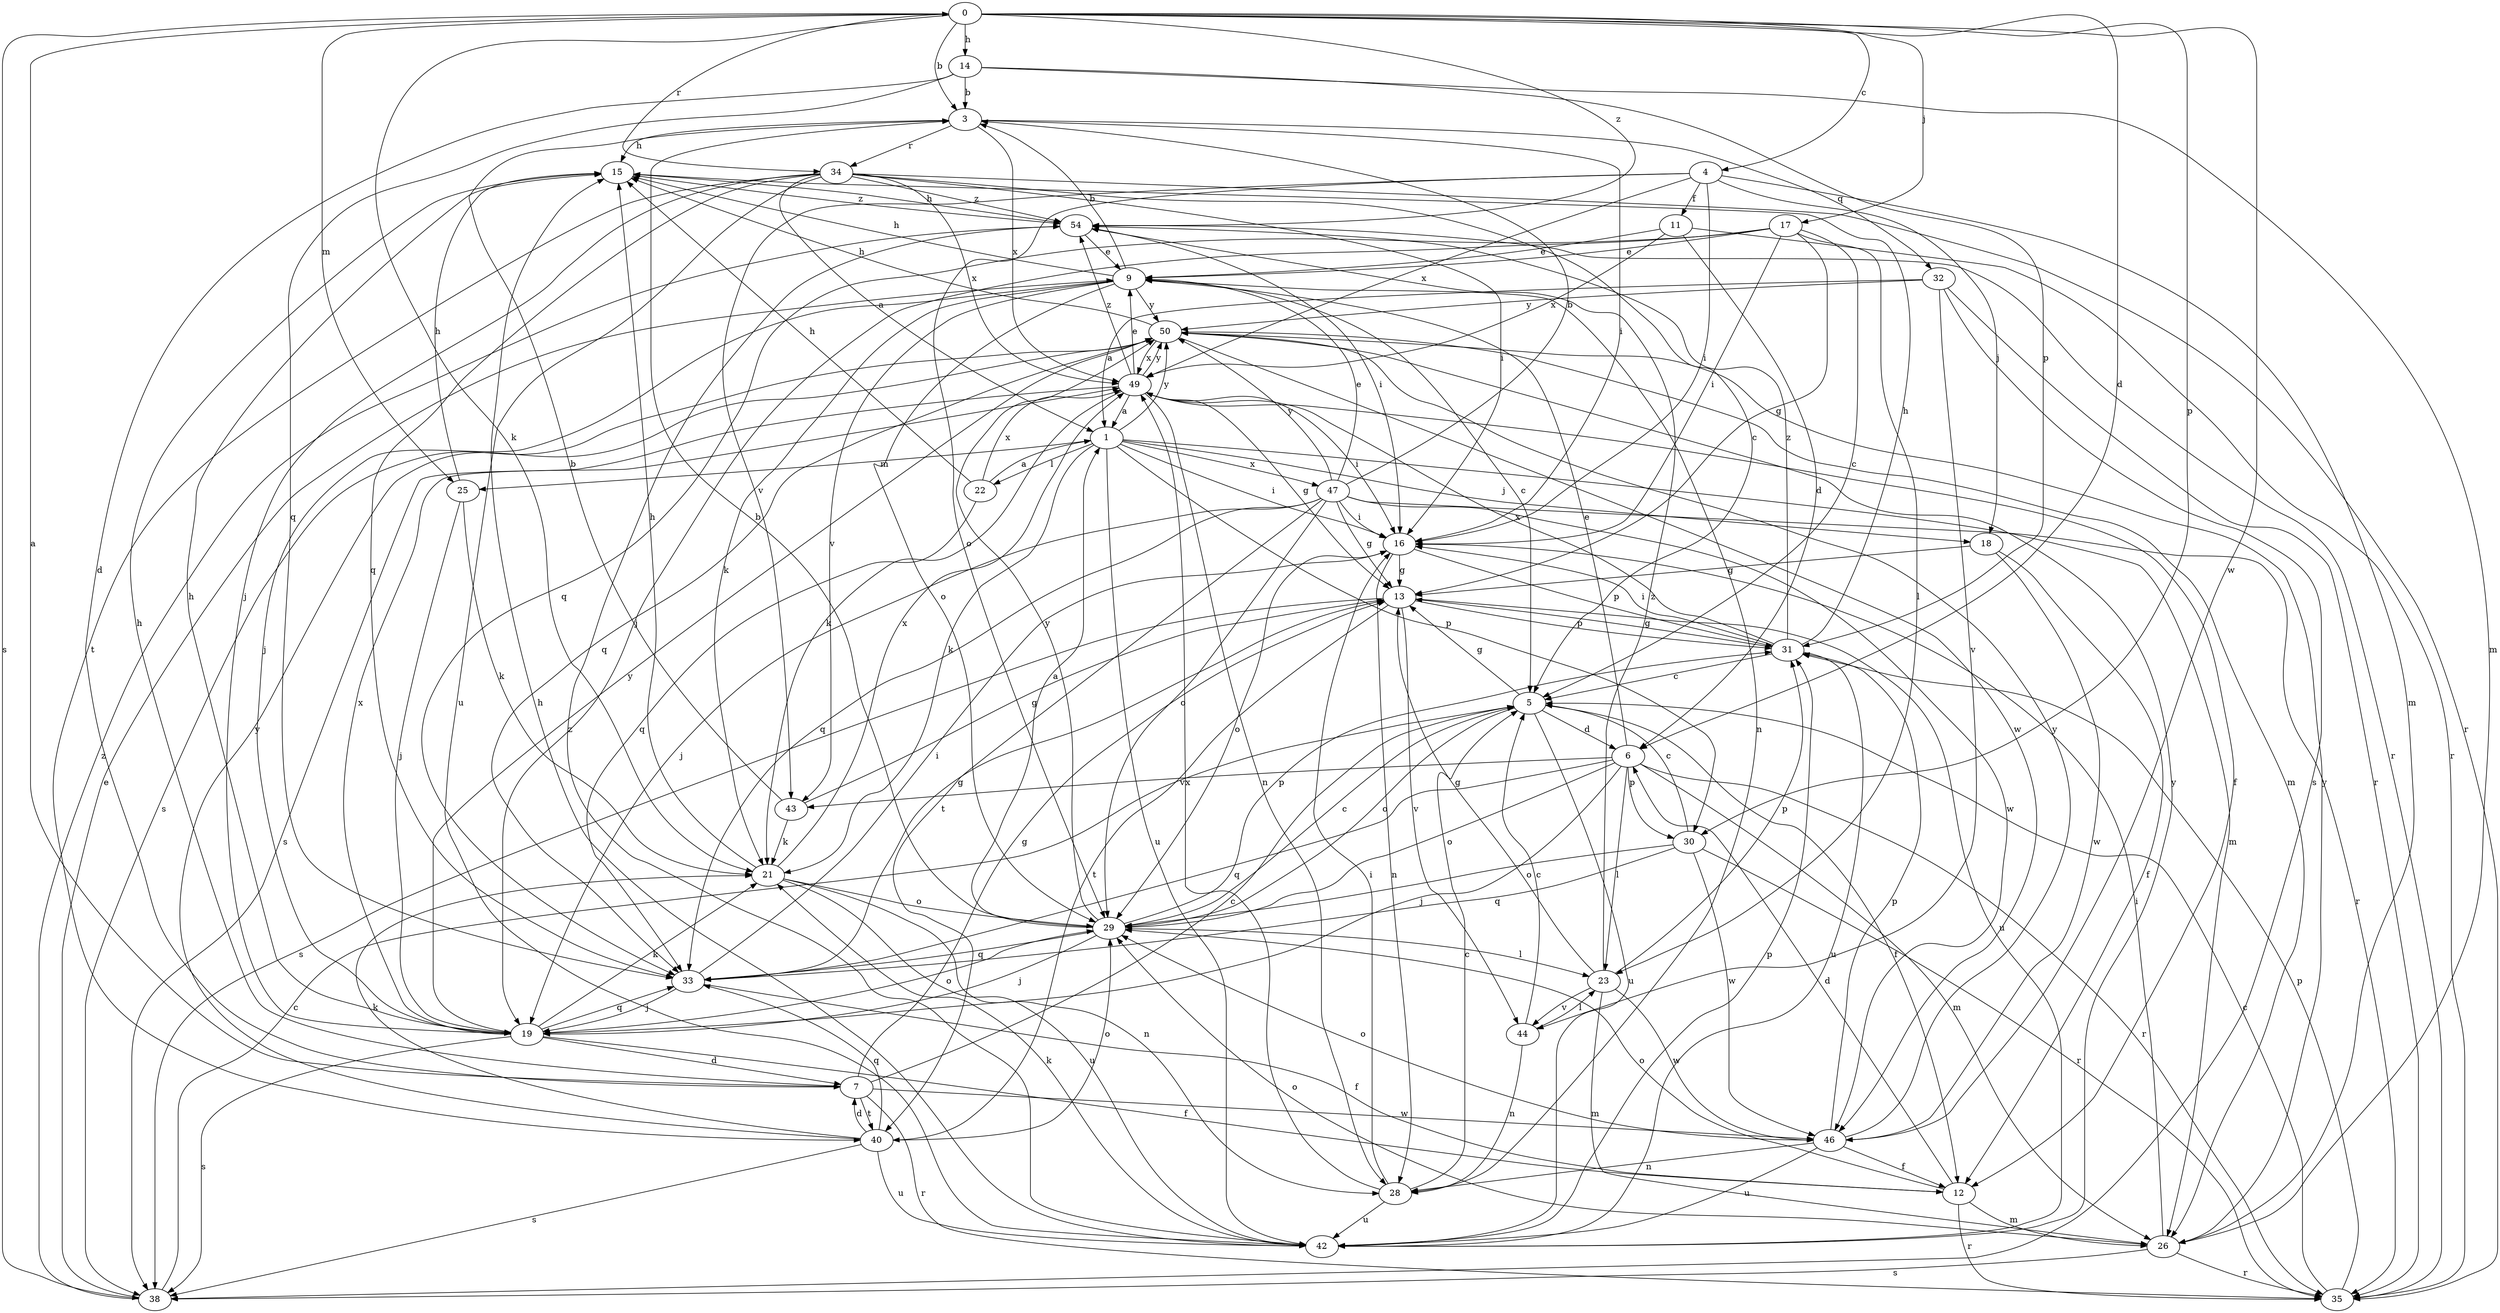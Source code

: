 strict digraph  {
0;
1;
3;
4;
5;
6;
7;
9;
11;
12;
13;
14;
15;
16;
17;
18;
19;
21;
22;
23;
25;
26;
28;
29;
30;
31;
32;
33;
34;
35;
38;
40;
42;
43;
44;
46;
47;
49;
50;
54;
0 -> 3  [label=b];
0 -> 4  [label=c];
0 -> 6  [label=d];
0 -> 14  [label=h];
0 -> 17  [label=j];
0 -> 21  [label=k];
0 -> 25  [label=m];
0 -> 30  [label=p];
0 -> 34  [label=r];
0 -> 38  [label=s];
0 -> 46  [label=w];
0 -> 54  [label=z];
1 -> 16  [label=i];
1 -> 18  [label=j];
1 -> 21  [label=k];
1 -> 22  [label=l];
1 -> 25  [label=m];
1 -> 26  [label=m];
1 -> 30  [label=p];
1 -> 42  [label=u];
1 -> 47  [label=x];
1 -> 50  [label=y];
3 -> 15  [label=h];
3 -> 16  [label=i];
3 -> 32  [label=q];
3 -> 34  [label=r];
3 -> 49  [label=x];
4 -> 11  [label=f];
4 -> 16  [label=i];
4 -> 18  [label=j];
4 -> 26  [label=m];
4 -> 29  [label=o];
4 -> 43  [label=v];
4 -> 49  [label=x];
5 -> 6  [label=d];
5 -> 12  [label=f];
5 -> 13  [label=g];
5 -> 29  [label=o];
5 -> 42  [label=u];
6 -> 9  [label=e];
6 -> 19  [label=j];
6 -> 23  [label=l];
6 -> 26  [label=m];
6 -> 29  [label=o];
6 -> 30  [label=p];
6 -> 33  [label=q];
6 -> 35  [label=r];
6 -> 43  [label=v];
7 -> 0  [label=a];
7 -> 5  [label=c];
7 -> 13  [label=g];
7 -> 15  [label=h];
7 -> 35  [label=r];
7 -> 40  [label=t];
7 -> 46  [label=w];
9 -> 3  [label=b];
9 -> 5  [label=c];
9 -> 15  [label=h];
9 -> 19  [label=j];
9 -> 21  [label=k];
9 -> 28  [label=n];
9 -> 29  [label=o];
9 -> 43  [label=v];
9 -> 50  [label=y];
11 -> 6  [label=d];
11 -> 9  [label=e];
11 -> 35  [label=r];
11 -> 49  [label=x];
12 -> 6  [label=d];
12 -> 26  [label=m];
12 -> 29  [label=o];
12 -> 35  [label=r];
13 -> 31  [label=p];
13 -> 38  [label=s];
13 -> 40  [label=t];
13 -> 42  [label=u];
13 -> 44  [label=v];
14 -> 3  [label=b];
14 -> 7  [label=d];
14 -> 26  [label=m];
14 -> 31  [label=p];
14 -> 33  [label=q];
15 -> 54  [label=z];
16 -> 13  [label=g];
16 -> 28  [label=n];
16 -> 29  [label=o];
16 -> 31  [label=p];
17 -> 5  [label=c];
17 -> 9  [label=e];
17 -> 13  [label=g];
17 -> 16  [label=i];
17 -> 19  [label=j];
17 -> 23  [label=l];
17 -> 33  [label=q];
18 -> 12  [label=f];
18 -> 13  [label=g];
18 -> 46  [label=w];
19 -> 7  [label=d];
19 -> 12  [label=f];
19 -> 15  [label=h];
19 -> 21  [label=k];
19 -> 29  [label=o];
19 -> 33  [label=q];
19 -> 38  [label=s];
19 -> 49  [label=x];
19 -> 50  [label=y];
21 -> 15  [label=h];
21 -> 28  [label=n];
21 -> 29  [label=o];
21 -> 42  [label=u];
21 -> 49  [label=x];
22 -> 1  [label=a];
22 -> 15  [label=h];
22 -> 33  [label=q];
22 -> 49  [label=x];
23 -> 13  [label=g];
23 -> 26  [label=m];
23 -> 31  [label=p];
23 -> 44  [label=v];
23 -> 46  [label=w];
23 -> 54  [label=z];
25 -> 15  [label=h];
25 -> 19  [label=j];
25 -> 21  [label=k];
26 -> 16  [label=i];
26 -> 29  [label=o];
26 -> 35  [label=r];
26 -> 38  [label=s];
26 -> 50  [label=y];
28 -> 5  [label=c];
28 -> 16  [label=i];
28 -> 42  [label=u];
28 -> 49  [label=x];
29 -> 1  [label=a];
29 -> 3  [label=b];
29 -> 5  [label=c];
29 -> 19  [label=j];
29 -> 23  [label=l];
29 -> 31  [label=p];
29 -> 33  [label=q];
29 -> 50  [label=y];
30 -> 5  [label=c];
30 -> 29  [label=o];
30 -> 33  [label=q];
30 -> 35  [label=r];
30 -> 46  [label=w];
31 -> 5  [label=c];
31 -> 13  [label=g];
31 -> 15  [label=h];
31 -> 16  [label=i];
31 -> 42  [label=u];
31 -> 49  [label=x];
31 -> 54  [label=z];
32 -> 1  [label=a];
32 -> 35  [label=r];
32 -> 38  [label=s];
32 -> 44  [label=v];
32 -> 50  [label=y];
33 -> 12  [label=f];
33 -> 13  [label=g];
33 -> 16  [label=i];
33 -> 19  [label=j];
34 -> 1  [label=a];
34 -> 5  [label=c];
34 -> 16  [label=i];
34 -> 19  [label=j];
34 -> 33  [label=q];
34 -> 35  [label=r];
34 -> 40  [label=t];
34 -> 42  [label=u];
34 -> 49  [label=x];
34 -> 54  [label=z];
35 -> 5  [label=c];
35 -> 31  [label=p];
38 -> 5  [label=c];
38 -> 9  [label=e];
38 -> 54  [label=z];
40 -> 7  [label=d];
40 -> 21  [label=k];
40 -> 29  [label=o];
40 -> 33  [label=q];
40 -> 38  [label=s];
40 -> 42  [label=u];
40 -> 50  [label=y];
42 -> 15  [label=h];
42 -> 21  [label=k];
42 -> 31  [label=p];
42 -> 50  [label=y];
42 -> 54  [label=z];
43 -> 3  [label=b];
43 -> 13  [label=g];
43 -> 21  [label=k];
44 -> 5  [label=c];
44 -> 23  [label=l];
44 -> 28  [label=n];
46 -> 12  [label=f];
46 -> 28  [label=n];
46 -> 29  [label=o];
46 -> 31  [label=p];
46 -> 42  [label=u];
46 -> 50  [label=y];
47 -> 3  [label=b];
47 -> 9  [label=e];
47 -> 13  [label=g];
47 -> 16  [label=i];
47 -> 19  [label=j];
47 -> 29  [label=o];
47 -> 33  [label=q];
47 -> 35  [label=r];
47 -> 40  [label=t];
47 -> 46  [label=w];
47 -> 50  [label=y];
49 -> 1  [label=a];
49 -> 9  [label=e];
49 -> 12  [label=f];
49 -> 13  [label=g];
49 -> 16  [label=i];
49 -> 21  [label=k];
49 -> 28  [label=n];
49 -> 38  [label=s];
49 -> 50  [label=y];
49 -> 54  [label=z];
50 -> 15  [label=h];
50 -> 26  [label=m];
50 -> 33  [label=q];
50 -> 38  [label=s];
50 -> 46  [label=w];
50 -> 49  [label=x];
54 -> 9  [label=e];
54 -> 15  [label=h];
54 -> 16  [label=i];
54 -> 35  [label=r];
}
